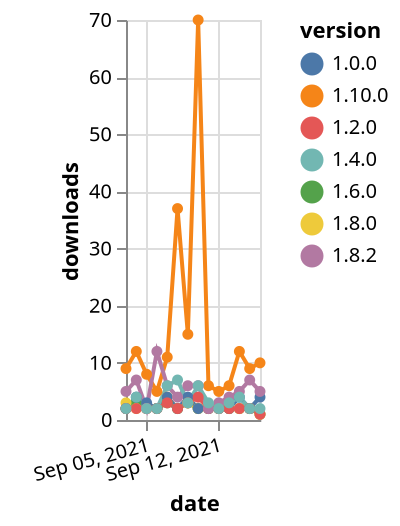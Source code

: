 {"$schema": "https://vega.github.io/schema/vega-lite/v5.json", "description": "A simple bar chart with embedded data.", "data": {"values": [{"date": "2021-09-03", "total": 1542, "delta": 2, "version": "1.6.0"}, {"date": "2021-09-04", "total": 1545, "delta": 3, "version": "1.6.0"}, {"date": "2021-09-05", "total": 1547, "delta": 2, "version": "1.6.0"}, {"date": "2021-09-06", "total": 1549, "delta": 2, "version": "1.6.0"}, {"date": "2021-09-07", "total": 1552, "delta": 3, "version": "1.6.0"}, {"date": "2021-09-08", "total": 1554, "delta": 2, "version": "1.6.0"}, {"date": "2021-09-09", "total": 1557, "delta": 3, "version": "1.6.0"}, {"date": "2021-09-10", "total": 1559, "delta": 2, "version": "1.6.0"}, {"date": "2021-09-11", "total": 1561, "delta": 2, "version": "1.6.0"}, {"date": "2021-09-12", "total": 1563, "delta": 2, "version": "1.6.0"}, {"date": "2021-09-13", "total": 1565, "delta": 2, "version": "1.6.0"}, {"date": "2021-09-14", "total": 1567, "delta": 2, "version": "1.6.0"}, {"date": "2021-09-15", "total": 1569, "delta": 2, "version": "1.6.0"}, {"date": "2021-09-16", "total": 1570, "delta": 1, "version": "1.6.0"}, {"date": "2021-09-03", "total": 1753, "delta": 3, "version": "1.8.0"}, {"date": "2021-09-04", "total": 1755, "delta": 2, "version": "1.8.0"}, {"date": "2021-09-05", "total": 1757, "delta": 2, "version": "1.8.0"}, {"date": "2021-09-06", "total": 1759, "delta": 2, "version": "1.8.0"}, {"date": "2021-09-07", "total": 1763, "delta": 4, "version": "1.8.0"}, {"date": "2021-09-08", "total": 1765, "delta": 2, "version": "1.8.0"}, {"date": "2021-09-09", "total": 1768, "delta": 3, "version": "1.8.0"}, {"date": "2021-09-10", "total": 1770, "delta": 2, "version": "1.8.0"}, {"date": "2021-09-11", "total": 1772, "delta": 2, "version": "1.8.0"}, {"date": "2021-09-12", "total": 1774, "delta": 2, "version": "1.8.0"}, {"date": "2021-09-13", "total": 1776, "delta": 2, "version": "1.8.0"}, {"date": "2021-09-14", "total": 1778, "delta": 2, "version": "1.8.0"}, {"date": "2021-09-15", "total": 1780, "delta": 2, "version": "1.8.0"}, {"date": "2021-09-16", "total": 1781, "delta": 1, "version": "1.8.0"}, {"date": "2021-09-03", "total": 668, "delta": 9, "version": "1.10.0"}, {"date": "2021-09-04", "total": 680, "delta": 12, "version": "1.10.0"}, {"date": "2021-09-05", "total": 688, "delta": 8, "version": "1.10.0"}, {"date": "2021-09-06", "total": 693, "delta": 5, "version": "1.10.0"}, {"date": "2021-09-07", "total": 704, "delta": 11, "version": "1.10.0"}, {"date": "2021-09-08", "total": 741, "delta": 37, "version": "1.10.0"}, {"date": "2021-09-09", "total": 756, "delta": 15, "version": "1.10.0"}, {"date": "2021-09-10", "total": 826, "delta": 70, "version": "1.10.0"}, {"date": "2021-09-11", "total": 832, "delta": 6, "version": "1.10.0"}, {"date": "2021-09-12", "total": 837, "delta": 5, "version": "1.10.0"}, {"date": "2021-09-13", "total": 843, "delta": 6, "version": "1.10.0"}, {"date": "2021-09-14", "total": 855, "delta": 12, "version": "1.10.0"}, {"date": "2021-09-15", "total": 864, "delta": 9, "version": "1.10.0"}, {"date": "2021-09-16", "total": 874, "delta": 10, "version": "1.10.0"}, {"date": "2021-09-03", "total": 2915, "delta": 2, "version": "1.0.0"}, {"date": "2021-09-04", "total": 2919, "delta": 4, "version": "1.0.0"}, {"date": "2021-09-05", "total": 2922, "delta": 3, "version": "1.0.0"}, {"date": "2021-09-06", "total": 2924, "delta": 2, "version": "1.0.0"}, {"date": "2021-09-07", "total": 2928, "delta": 4, "version": "1.0.0"}, {"date": "2021-09-08", "total": 2930, "delta": 2, "version": "1.0.0"}, {"date": "2021-09-09", "total": 2934, "delta": 4, "version": "1.0.0"}, {"date": "2021-09-10", "total": 2936, "delta": 2, "version": "1.0.0"}, {"date": "2021-09-11", "total": 2938, "delta": 2, "version": "1.0.0"}, {"date": "2021-09-12", "total": 2940, "delta": 2, "version": "1.0.0"}, {"date": "2021-09-13", "total": 2942, "delta": 2, "version": "1.0.0"}, {"date": "2021-09-14", "total": 2946, "delta": 4, "version": "1.0.0"}, {"date": "2021-09-15", "total": 2948, "delta": 2, "version": "1.0.0"}, {"date": "2021-09-16", "total": 2952, "delta": 4, "version": "1.0.0"}, {"date": "2021-09-03", "total": 2151, "delta": 2, "version": "1.2.0"}, {"date": "2021-09-04", "total": 2153, "delta": 2, "version": "1.2.0"}, {"date": "2021-09-05", "total": 2155, "delta": 2, "version": "1.2.0"}, {"date": "2021-09-06", "total": 2157, "delta": 2, "version": "1.2.0"}, {"date": "2021-09-07", "total": 2160, "delta": 3, "version": "1.2.0"}, {"date": "2021-09-08", "total": 2162, "delta": 2, "version": "1.2.0"}, {"date": "2021-09-09", "total": 2165, "delta": 3, "version": "1.2.0"}, {"date": "2021-09-10", "total": 2169, "delta": 4, "version": "1.2.0"}, {"date": "2021-09-11", "total": 2171, "delta": 2, "version": "1.2.0"}, {"date": "2021-09-12", "total": 2173, "delta": 2, "version": "1.2.0"}, {"date": "2021-09-13", "total": 2175, "delta": 2, "version": "1.2.0"}, {"date": "2021-09-14", "total": 2177, "delta": 2, "version": "1.2.0"}, {"date": "2021-09-15", "total": 2179, "delta": 2, "version": "1.2.0"}, {"date": "2021-09-16", "total": 2180, "delta": 1, "version": "1.2.0"}, {"date": "2021-09-03", "total": 1072, "delta": 5, "version": "1.8.2"}, {"date": "2021-09-04", "total": 1079, "delta": 7, "version": "1.8.2"}, {"date": "2021-09-05", "total": 1081, "delta": 2, "version": "1.8.2"}, {"date": "2021-09-06", "total": 1093, "delta": 12, "version": "1.8.2"}, {"date": "2021-09-07", "total": 1099, "delta": 6, "version": "1.8.2"}, {"date": "2021-09-08", "total": 1103, "delta": 4, "version": "1.8.2"}, {"date": "2021-09-09", "total": 1109, "delta": 6, "version": "1.8.2"}, {"date": "2021-09-10", "total": 1115, "delta": 6, "version": "1.8.2"}, {"date": "2021-09-11", "total": 1117, "delta": 2, "version": "1.8.2"}, {"date": "2021-09-12", "total": 1120, "delta": 3, "version": "1.8.2"}, {"date": "2021-09-13", "total": 1124, "delta": 4, "version": "1.8.2"}, {"date": "2021-09-14", "total": 1129, "delta": 5, "version": "1.8.2"}, {"date": "2021-09-15", "total": 1136, "delta": 7, "version": "1.8.2"}, {"date": "2021-09-16", "total": 1141, "delta": 5, "version": "1.8.2"}, {"date": "2021-09-03", "total": 2856, "delta": 2, "version": "1.4.0"}, {"date": "2021-09-04", "total": 2860, "delta": 4, "version": "1.4.0"}, {"date": "2021-09-05", "total": 2862, "delta": 2, "version": "1.4.0"}, {"date": "2021-09-06", "total": 2864, "delta": 2, "version": "1.4.0"}, {"date": "2021-09-07", "total": 2870, "delta": 6, "version": "1.4.0"}, {"date": "2021-09-08", "total": 2877, "delta": 7, "version": "1.4.0"}, {"date": "2021-09-09", "total": 2880, "delta": 3, "version": "1.4.0"}, {"date": "2021-09-10", "total": 2886, "delta": 6, "version": "1.4.0"}, {"date": "2021-09-11", "total": 2889, "delta": 3, "version": "1.4.0"}, {"date": "2021-09-12", "total": 2891, "delta": 2, "version": "1.4.0"}, {"date": "2021-09-13", "total": 2894, "delta": 3, "version": "1.4.0"}, {"date": "2021-09-14", "total": 2898, "delta": 4, "version": "1.4.0"}, {"date": "2021-09-15", "total": 2900, "delta": 2, "version": "1.4.0"}, {"date": "2021-09-16", "total": 2902, "delta": 2, "version": "1.4.0"}]}, "width": "container", "mark": {"type": "line", "point": {"filled": true}}, "encoding": {"x": {"field": "date", "type": "temporal", "timeUnit": "yearmonthdate", "title": "date", "axis": {"labelAngle": -15}}, "y": {"field": "delta", "type": "quantitative", "title": "downloads"}, "color": {"field": "version", "type": "nominal"}, "tooltip": {"field": "delta"}}}